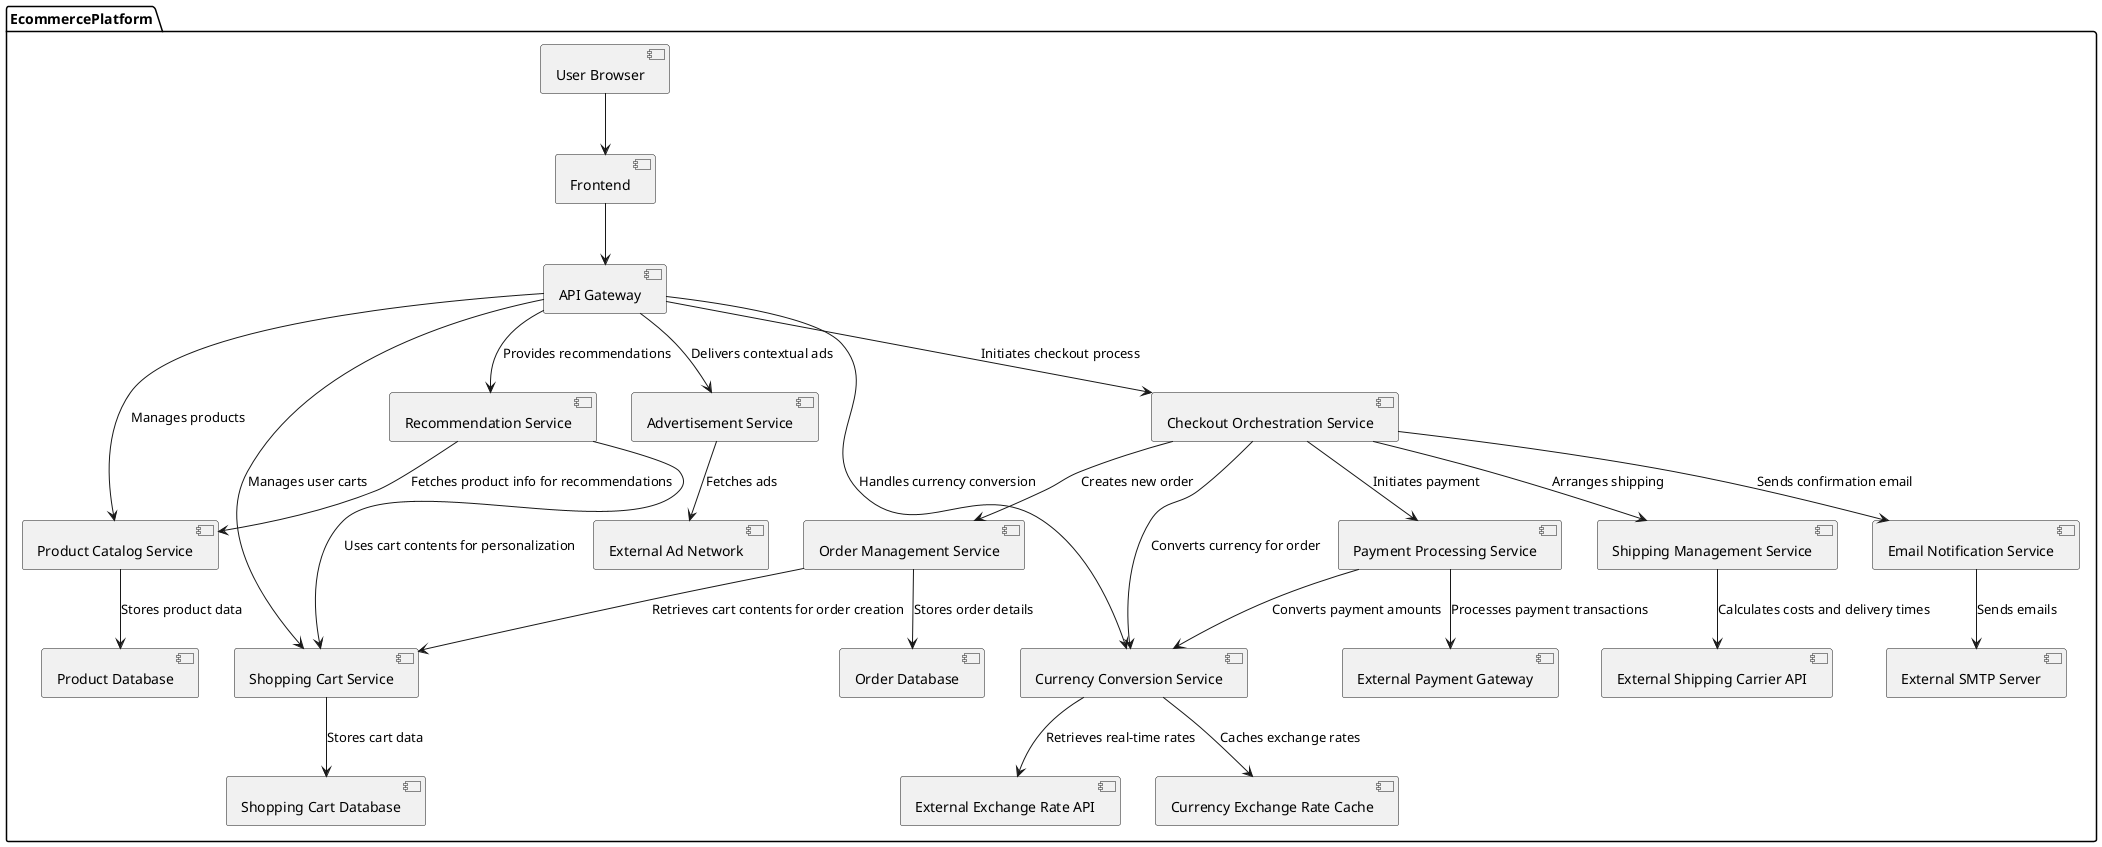 @startuml
package EcommercePlatform {

[User Browser]           as User
[Frontend]               as Frontend
[API Gateway]            as API

[Product Catalog Service] as Catalog
[Shopping Cart Service]  as Cart
[Recommendation Service] as Recommend
[Advertisement Service]  as Ads
[Currency Conversion Service] as CurrencyService
[Checkout Orchestration Service] as Checkout
[Order Management Service] as Order
[Payment Processing Service] as PaymentService
[Shipping Management Service] as ShippingService
[Email Notification Service] as EmailService

[Product Database]       as ProductsDB
[Shopping Cart Database] as CartDB
[Order Database]         as OrderDB
[Currency Exchange Rate Cache] as CurrencyCache

[External Payment Gateway] as PaymentGateway
[External Shipping Carrier API] as ShippingCarrierAPI
[External Exchange Rate API] as ExchangeRateAPI
[External Ad Network]    as AdNet
[External SMTP Server]   as SMTPServer


User --> Frontend
Frontend --> API


API --> Catalog : Manages products
API --> Cart : Manages user carts
API --> Recommend : Provides recommendations
API --> Ads : Delivers contextual ads
API --> CurrencyService : Handles currency conversion
API --> Checkout : Initiates checkout process


Catalog --> ProductsDB : Stores product data
Cart --> CartDB : Stores cart data
Order --> OrderDB : Stores order details

Recommend --> Catalog : Fetches product info for recommendations
Recommend --> Cart : Uses cart contents for personalization

Ads --> AdNet : Fetches ads

CurrencyService --> ExchangeRateAPI : Retrieves real-time rates
CurrencyService --> CurrencyCache : Caches exchange rates

Checkout --> Order : Creates new order
Checkout --> PaymentService : Initiates payment
Checkout --> ShippingService : Arranges shipping
Checkout --> EmailService : Sends confirmation email
Checkout --> CurrencyService : Converts currency for order

Order --> Cart : Retrieves cart contents for order creation

PaymentService --> PaymentGateway : Processes payment transactions
PaymentService --> CurrencyService : Converts payment amounts

ShippingService --> ShippingCarrierAPI : Calculates costs and delivery times

EmailService --> SMTPServer : Sends emails
}
@enduml
